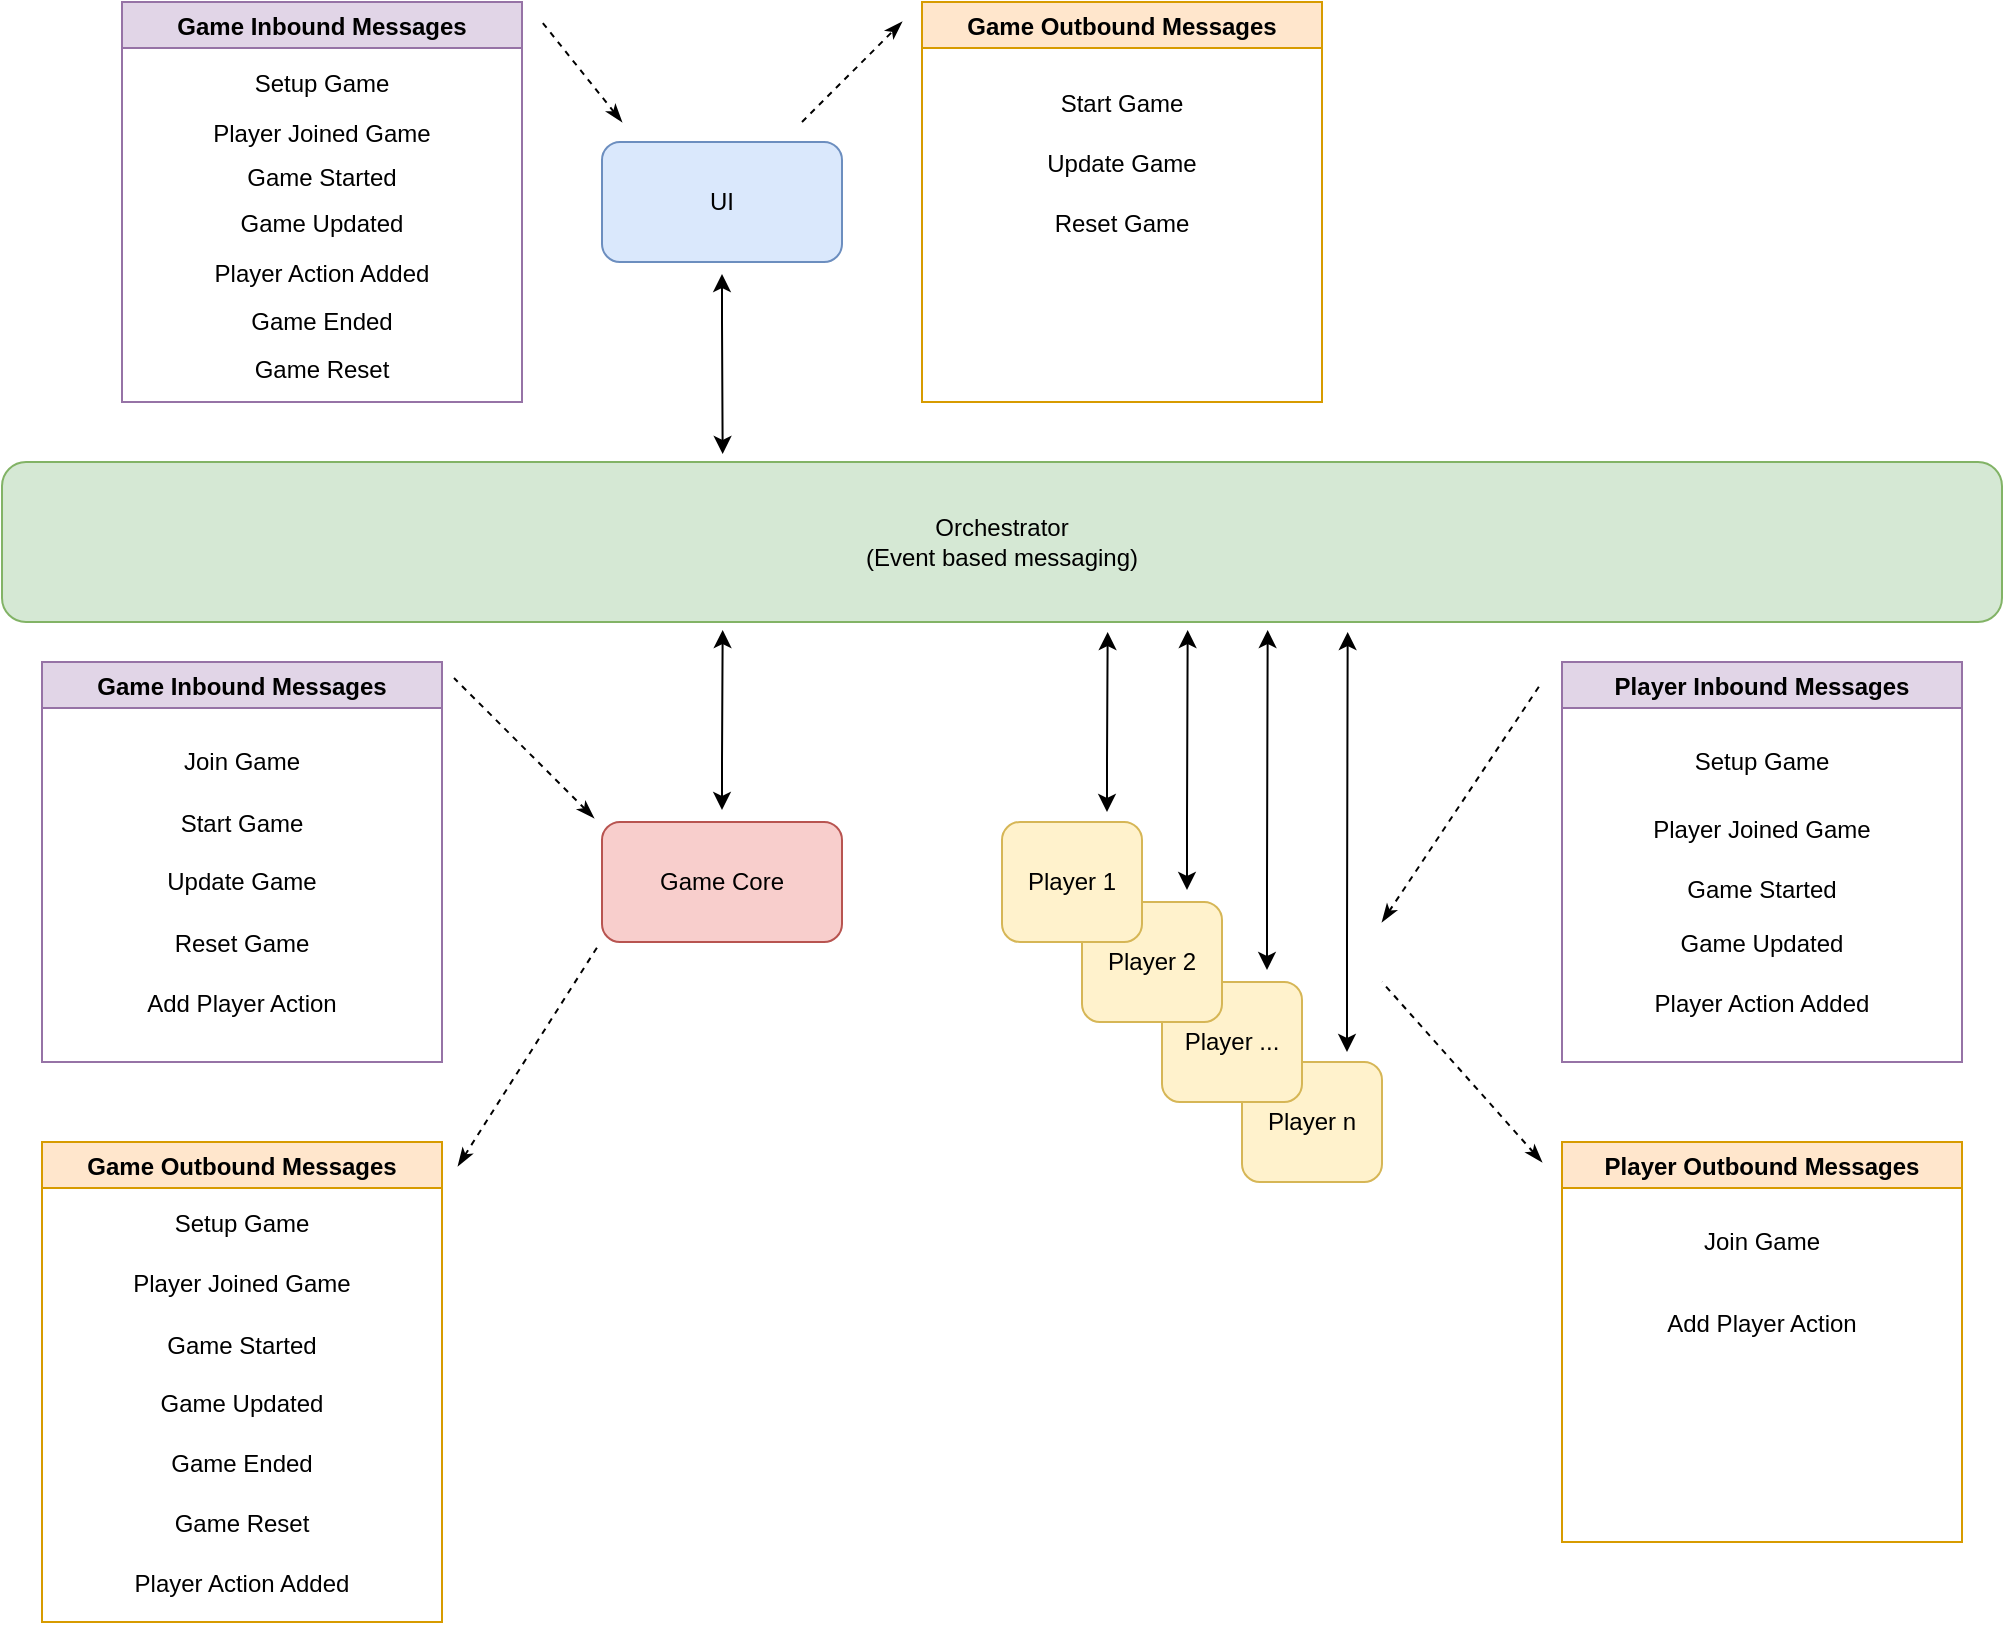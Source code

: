 <mxfile version="17.4.2" type="device"><diagram id="BkP5zgxD3hzYikFtXCt3" name="Page-1"><mxGraphModel dx="1718" dy="1021" grid="1" gridSize="10" guides="1" tooltips="1" connect="1" arrows="1" fold="1" page="1" pageScale="1" pageWidth="1169" pageHeight="827" math="0" shadow="0"><root><mxCell id="0"/><mxCell id="1" parent="0"/><mxCell id="Y79G6WToqOQfrYpOBdnC-1" value="Orchestrator&lt;br&gt;(Event based messaging)" style="rounded=1;whiteSpace=wrap;html=1;fillColor=#d5e8d4;strokeColor=#82b366;" vertex="1" parent="1"><mxGeometry x="20" y="230" width="1000" height="80" as="geometry"/></mxCell><mxCell id="Y79G6WToqOQfrYpOBdnC-18" style="edgeStyle=orthogonalEdgeStyle;rounded=0;orthogonalLoop=1;jettySize=auto;html=1;exitX=0.5;exitY=0;exitDx=0;exitDy=0;startArrow=classic;startFill=1;" edge="1" parent="1"><mxGeometry relative="1" as="geometry"><mxPoint x="380.333" y="314" as="targetPoint"/><mxPoint x="380" y="404" as="sourcePoint"/><Array as="points"><mxPoint x="380" y="380"/><mxPoint x="380" y="380"/></Array></mxGeometry></mxCell><mxCell id="Y79G6WToqOQfrYpOBdnC-2" value="Game Core" style="rounded=1;whiteSpace=wrap;html=1;fillColor=#f8cecc;strokeColor=#b85450;" vertex="1" parent="1"><mxGeometry x="320" y="410" width="120" height="60" as="geometry"/></mxCell><mxCell id="Y79G6WToqOQfrYpOBdnC-17" style="edgeStyle=orthogonalEdgeStyle;rounded=0;orthogonalLoop=1;jettySize=auto;html=1;exitX=0.75;exitY=0;exitDx=0;exitDy=0;startArrow=classic;startFill=1;" edge="1" parent="1"><mxGeometry relative="1" as="geometry"><mxPoint x="692.833" y="315" as="targetPoint"/><mxPoint x="692.5" y="525" as="sourcePoint"/><Array as="points"><mxPoint x="693" y="470"/><mxPoint x="693" y="470"/></Array></mxGeometry></mxCell><mxCell id="Y79G6WToqOQfrYpOBdnC-7" value="Player n" style="rounded=1;whiteSpace=wrap;html=1;fillColor=#fff2cc;strokeColor=#d6b656;" vertex="1" parent="1"><mxGeometry x="640" y="530" width="70" height="60" as="geometry"/></mxCell><mxCell id="Y79G6WToqOQfrYpOBdnC-16" style="edgeStyle=orthogonalEdgeStyle;rounded=0;orthogonalLoop=1;jettySize=auto;html=1;exitX=0.75;exitY=0;exitDx=0;exitDy=0;startArrow=classic;startFill=1;" edge="1" parent="1"><mxGeometry relative="1" as="geometry"><mxPoint x="652.833" y="314" as="targetPoint"/><mxPoint x="652.5" y="484" as="sourcePoint"/><Array as="points"><mxPoint x="653" y="440"/><mxPoint x="653" y="440"/></Array></mxGeometry></mxCell><mxCell id="Y79G6WToqOQfrYpOBdnC-8" value="Player ..." style="rounded=1;whiteSpace=wrap;html=1;fillColor=#fff2cc;strokeColor=#d6b656;" vertex="1" parent="1"><mxGeometry x="600" y="490" width="70" height="60" as="geometry"/></mxCell><mxCell id="Y79G6WToqOQfrYpOBdnC-14" style="edgeStyle=orthogonalEdgeStyle;rounded=0;orthogonalLoop=1;jettySize=auto;html=1;exitX=0.75;exitY=0;exitDx=0;exitDy=0;startArrow=classic;startFill=1;" edge="1" parent="1"><mxGeometry relative="1" as="geometry"><mxPoint x="612.833" y="314" as="targetPoint"/><mxPoint x="612.5" y="444" as="sourcePoint"/><Array as="points"><mxPoint x="613" y="410"/><mxPoint x="613" y="410"/></Array></mxGeometry></mxCell><mxCell id="Y79G6WToqOQfrYpOBdnC-6" value="Player 2" style="rounded=1;whiteSpace=wrap;html=1;fillColor=#fff2cc;strokeColor=#d6b656;" vertex="1" parent="1"><mxGeometry x="560" y="450" width="70" height="60" as="geometry"/></mxCell><mxCell id="Y79G6WToqOQfrYpOBdnC-15" style="edgeStyle=orthogonalEdgeStyle;rounded=0;orthogonalLoop=1;jettySize=auto;html=1;exitX=0.75;exitY=0;exitDx=0;exitDy=0;startArrow=classic;startFill=1;" edge="1" parent="1"><mxGeometry relative="1" as="geometry"><mxPoint x="572.833" y="315" as="targetPoint"/><mxPoint x="572.5" y="405" as="sourcePoint"/><Array as="points"><mxPoint x="573" y="380"/><mxPoint x="573" y="380"/></Array></mxGeometry></mxCell><mxCell id="Y79G6WToqOQfrYpOBdnC-3" value="Player 1" style="rounded=1;whiteSpace=wrap;html=1;fillColor=#fff2cc;strokeColor=#d6b656;" vertex="1" parent="1"><mxGeometry x="520" y="410" width="70" height="60" as="geometry"/></mxCell><mxCell id="Y79G6WToqOQfrYpOBdnC-20" style="edgeStyle=orthogonalEdgeStyle;rounded=0;orthogonalLoop=1;jettySize=auto;html=1;exitX=0.5;exitY=1;exitDx=0;exitDy=0;startArrow=classic;startFill=1;" edge="1" parent="1"><mxGeometry relative="1" as="geometry"><mxPoint x="380.333" y="226" as="targetPoint"/><mxPoint x="380" y="136" as="sourcePoint"/><Array as="points"><mxPoint x="380" y="160"/><mxPoint x="380" y="160"/></Array></mxGeometry></mxCell><mxCell id="Y79G6WToqOQfrYpOBdnC-19" value="UI" style="rounded=1;whiteSpace=wrap;html=1;fillColor=#dae8fc;strokeColor=#6c8ebf;" vertex="1" parent="1"><mxGeometry x="320" y="70" width="120" height="60" as="geometry"/></mxCell><mxCell id="Y79G6WToqOQfrYpOBdnC-23" value="Player Inbound Messages" style="swimlane;fillColor=#e1d5e7;strokeColor=#9673a6;" vertex="1" parent="1"><mxGeometry x="800" y="330" width="200" height="200" as="geometry"/></mxCell><mxCell id="Y79G6WToqOQfrYpOBdnC-24" value="Setup Game" style="text;html=1;strokeColor=none;fillColor=none;align=center;verticalAlign=middle;whiteSpace=wrap;rounded=0;" vertex="1" parent="Y79G6WToqOQfrYpOBdnC-23"><mxGeometry y="39" width="200" height="21" as="geometry"/></mxCell><mxCell id="Y79G6WToqOQfrYpOBdnC-25" value="Game Updated" style="text;html=1;strokeColor=none;fillColor=none;align=center;verticalAlign=middle;whiteSpace=wrap;rounded=0;" vertex="1" parent="Y79G6WToqOQfrYpOBdnC-23"><mxGeometry y="130" width="200" height="21" as="geometry"/></mxCell><mxCell id="Y79G6WToqOQfrYpOBdnC-40" value="Player Action Added" style="text;html=1;strokeColor=none;fillColor=none;align=center;verticalAlign=middle;whiteSpace=wrap;rounded=0;" vertex="1" parent="Y79G6WToqOQfrYpOBdnC-23"><mxGeometry y="160" width="200" height="21" as="geometry"/></mxCell><mxCell id="Y79G6WToqOQfrYpOBdnC-57" value="Player Joined Game" style="text;html=1;strokeColor=none;fillColor=none;align=center;verticalAlign=middle;whiteSpace=wrap;rounded=0;" vertex="1" parent="Y79G6WToqOQfrYpOBdnC-23"><mxGeometry y="73" width="200" height="21" as="geometry"/></mxCell><mxCell id="Y79G6WToqOQfrYpOBdnC-59" value="Game Started" style="text;html=1;strokeColor=none;fillColor=none;align=center;verticalAlign=middle;whiteSpace=wrap;rounded=0;" vertex="1" parent="Y79G6WToqOQfrYpOBdnC-23"><mxGeometry y="103" width="200" height="21" as="geometry"/></mxCell><mxCell id="Y79G6WToqOQfrYpOBdnC-26" value="Game Inbound Messages" style="swimlane;fillColor=#e1d5e7;strokeColor=#9673a6;" vertex="1" parent="1"><mxGeometry x="40" y="330" width="200" height="200" as="geometry"/></mxCell><mxCell id="Y79G6WToqOQfrYpOBdnC-27" value="Join Game" style="text;html=1;strokeColor=none;fillColor=none;align=center;verticalAlign=middle;whiteSpace=wrap;rounded=0;" vertex="1" parent="Y79G6WToqOQfrYpOBdnC-26"><mxGeometry y="39" width="200" height="21" as="geometry"/></mxCell><mxCell id="Y79G6WToqOQfrYpOBdnC-28" value="Start Game" style="text;html=1;strokeColor=none;fillColor=none;align=center;verticalAlign=middle;whiteSpace=wrap;rounded=0;" vertex="1" parent="Y79G6WToqOQfrYpOBdnC-26"><mxGeometry y="70" width="200" height="21" as="geometry"/></mxCell><mxCell id="Y79G6WToqOQfrYpOBdnC-29" value="Reset Game" style="text;html=1;strokeColor=none;fillColor=none;align=center;verticalAlign=middle;whiteSpace=wrap;rounded=0;" vertex="1" parent="Y79G6WToqOQfrYpOBdnC-26"><mxGeometry y="130" width="200" height="21" as="geometry"/></mxCell><mxCell id="Y79G6WToqOQfrYpOBdnC-30" value="Add Player Action" style="text;html=1;strokeColor=none;fillColor=none;align=center;verticalAlign=middle;whiteSpace=wrap;rounded=0;" vertex="1" parent="Y79G6WToqOQfrYpOBdnC-26"><mxGeometry y="160" width="200" height="21" as="geometry"/></mxCell><mxCell id="Y79G6WToqOQfrYpOBdnC-41" value="Update Game" style="text;html=1;strokeColor=none;fillColor=none;align=center;verticalAlign=middle;whiteSpace=wrap;rounded=0;" vertex="1" parent="Y79G6WToqOQfrYpOBdnC-26"><mxGeometry y="99" width="200" height="21" as="geometry"/></mxCell><mxCell id="Y79G6WToqOQfrYpOBdnC-31" value="Game Outbound Messages" style="swimlane;fillColor=#ffe6cc;strokeColor=#d79b00;" vertex="1" parent="1"><mxGeometry x="40" y="570" width="200" height="240" as="geometry"/></mxCell><mxCell id="Y79G6WToqOQfrYpOBdnC-32" value="Setup Game" style="text;html=1;strokeColor=none;fillColor=none;align=center;verticalAlign=middle;whiteSpace=wrap;rounded=0;" vertex="1" parent="Y79G6WToqOQfrYpOBdnC-31"><mxGeometry y="30" width="200" height="21" as="geometry"/></mxCell><mxCell id="Y79G6WToqOQfrYpOBdnC-33" value="Player Joined Game" style="text;html=1;strokeColor=none;fillColor=none;align=center;verticalAlign=middle;whiteSpace=wrap;rounded=0;" vertex="1" parent="Y79G6WToqOQfrYpOBdnC-31"><mxGeometry y="60" width="200" height="21" as="geometry"/></mxCell><mxCell id="Y79G6WToqOQfrYpOBdnC-34" value="Game Ended" style="text;html=1;strokeColor=none;fillColor=none;align=center;verticalAlign=middle;whiteSpace=wrap;rounded=0;" vertex="1" parent="Y79G6WToqOQfrYpOBdnC-31"><mxGeometry y="150" width="200" height="21" as="geometry"/></mxCell><mxCell id="Y79G6WToqOQfrYpOBdnC-35" value="Game Reset" style="text;html=1;strokeColor=none;fillColor=none;align=center;verticalAlign=middle;whiteSpace=wrap;rounded=0;" vertex="1" parent="Y79G6WToqOQfrYpOBdnC-31"><mxGeometry y="180" width="200" height="21" as="geometry"/></mxCell><mxCell id="Y79G6WToqOQfrYpOBdnC-36" value="Player Action Added" style="text;html=1;strokeColor=none;fillColor=none;align=center;verticalAlign=middle;whiteSpace=wrap;rounded=0;" vertex="1" parent="Y79G6WToqOQfrYpOBdnC-31"><mxGeometry y="210" width="200" height="21" as="geometry"/></mxCell><mxCell id="Y79G6WToqOQfrYpOBdnC-42" value="Game Updated" style="text;html=1;strokeColor=none;fillColor=none;align=center;verticalAlign=middle;whiteSpace=wrap;rounded=0;" vertex="1" parent="Y79G6WToqOQfrYpOBdnC-31"><mxGeometry y="120" width="200" height="21" as="geometry"/></mxCell><mxCell id="Y79G6WToqOQfrYpOBdnC-56" value="Game Started" style="text;html=1;strokeColor=none;fillColor=none;align=center;verticalAlign=middle;whiteSpace=wrap;rounded=0;" vertex="1" parent="Y79G6WToqOQfrYpOBdnC-31"><mxGeometry y="91" width="200" height="21" as="geometry"/></mxCell><mxCell id="Y79G6WToqOQfrYpOBdnC-37" value="Player Outbound Messages" style="swimlane;fillColor=#ffe6cc;strokeColor=#d79b00;" vertex="1" parent="1"><mxGeometry x="800" y="570" width="200" height="200" as="geometry"/></mxCell><mxCell id="Y79G6WToqOQfrYpOBdnC-38" value="Join Game" style="text;html=1;strokeColor=none;fillColor=none;align=center;verticalAlign=middle;whiteSpace=wrap;rounded=0;" vertex="1" parent="Y79G6WToqOQfrYpOBdnC-37"><mxGeometry y="39" width="200" height="21" as="geometry"/></mxCell><mxCell id="Y79G6WToqOQfrYpOBdnC-39" value="Add Player Action" style="text;html=1;strokeColor=none;fillColor=none;align=center;verticalAlign=middle;whiteSpace=wrap;rounded=0;" vertex="1" parent="Y79G6WToqOQfrYpOBdnC-37"><mxGeometry y="80" width="200" height="21" as="geometry"/></mxCell><mxCell id="Y79G6WToqOQfrYpOBdnC-43" value="Game Outbound Messages" style="swimlane;fillColor=#ffe6cc;strokeColor=#d79b00;" vertex="1" parent="1"><mxGeometry x="480" width="200" height="200" as="geometry"/></mxCell><mxCell id="Y79G6WToqOQfrYpOBdnC-45" value="Start Game" style="text;html=1;strokeColor=none;fillColor=none;align=center;verticalAlign=middle;whiteSpace=wrap;rounded=0;" vertex="1" parent="Y79G6WToqOQfrYpOBdnC-43"><mxGeometry y="40" width="200" height="21" as="geometry"/></mxCell><mxCell id="Y79G6WToqOQfrYpOBdnC-46" value="Reset Game" style="text;html=1;strokeColor=none;fillColor=none;align=center;verticalAlign=middle;whiteSpace=wrap;rounded=0;" vertex="1" parent="Y79G6WToqOQfrYpOBdnC-43"><mxGeometry y="100" width="200" height="21" as="geometry"/></mxCell><mxCell id="Y79G6WToqOQfrYpOBdnC-48" value="Update Game" style="text;html=1;strokeColor=none;fillColor=none;align=center;verticalAlign=middle;whiteSpace=wrap;rounded=0;" vertex="1" parent="Y79G6WToqOQfrYpOBdnC-43"><mxGeometry y="70" width="200" height="21" as="geometry"/></mxCell><mxCell id="Y79G6WToqOQfrYpOBdnC-49" value="Game Inbound Messages" style="swimlane;fillColor=#e1d5e7;strokeColor=#9673a6;" vertex="1" parent="1"><mxGeometry x="80" width="200" height="200" as="geometry"/></mxCell><mxCell id="Y79G6WToqOQfrYpOBdnC-50" value="Setup Game" style="text;html=1;strokeColor=none;fillColor=none;align=center;verticalAlign=middle;whiteSpace=wrap;rounded=0;" vertex="1" parent="Y79G6WToqOQfrYpOBdnC-49"><mxGeometry y="30" width="200" height="21" as="geometry"/></mxCell><mxCell id="Y79G6WToqOQfrYpOBdnC-51" value="Game Started" style="text;html=1;strokeColor=none;fillColor=none;align=center;verticalAlign=middle;whiteSpace=wrap;rounded=0;" vertex="1" parent="Y79G6WToqOQfrYpOBdnC-49"><mxGeometry y="77" width="200" height="21" as="geometry"/></mxCell><mxCell id="Y79G6WToqOQfrYpOBdnC-52" value="Game Ended" style="text;html=1;strokeColor=none;fillColor=none;align=center;verticalAlign=middle;whiteSpace=wrap;rounded=0;" vertex="1" parent="Y79G6WToqOQfrYpOBdnC-49"><mxGeometry y="149" width="200" height="21" as="geometry"/></mxCell><mxCell id="Y79G6WToqOQfrYpOBdnC-53" value="Game Reset" style="text;html=1;strokeColor=none;fillColor=none;align=center;verticalAlign=middle;whiteSpace=wrap;rounded=0;" vertex="1" parent="Y79G6WToqOQfrYpOBdnC-49"><mxGeometry y="173" width="200" height="21" as="geometry"/></mxCell><mxCell id="Y79G6WToqOQfrYpOBdnC-55" value="Game Updated" style="text;html=1;strokeColor=none;fillColor=none;align=center;verticalAlign=middle;whiteSpace=wrap;rounded=0;" vertex="1" parent="Y79G6WToqOQfrYpOBdnC-49"><mxGeometry y="100" width="200" height="21" as="geometry"/></mxCell><mxCell id="Y79G6WToqOQfrYpOBdnC-58" value="Player Joined Game" style="text;html=1;strokeColor=none;fillColor=none;align=center;verticalAlign=middle;whiteSpace=wrap;rounded=0;" vertex="1" parent="Y79G6WToqOQfrYpOBdnC-49"><mxGeometry y="55" width="200" height="21" as="geometry"/></mxCell><mxCell id="Y79G6WToqOQfrYpOBdnC-60" value="Player Action Added" style="text;html=1;strokeColor=none;fillColor=none;align=center;verticalAlign=middle;whiteSpace=wrap;rounded=0;" vertex="1" parent="Y79G6WToqOQfrYpOBdnC-49"><mxGeometry y="125" width="200" height="21" as="geometry"/></mxCell><mxCell id="Y79G6WToqOQfrYpOBdnC-69" value="" style="endArrow=none;dashed=1;html=1;rounded=0;exitX=0;exitY=0;exitDx=0;exitDy=0;endFill=0;startArrow=classicThin;startFill=1;" edge="1" parent="1"><mxGeometry width="50" height="50" relative="1" as="geometry"><mxPoint x="316" y="408" as="sourcePoint"/><mxPoint x="246" y="338" as="targetPoint"/></mxGeometry></mxCell><mxCell id="Y79G6WToqOQfrYpOBdnC-70" value="" style="endArrow=none;dashed=1;html=1;rounded=0;endFill=0;startArrow=classicThin;startFill=1;entryX=0;entryY=1;entryDx=0;entryDy=0;" edge="1" parent="1"><mxGeometry width="50" height="50" relative="1" as="geometry"><mxPoint x="248" y="582" as="sourcePoint"/><mxPoint x="318" y="472" as="targetPoint"/></mxGeometry></mxCell><mxCell id="Y79G6WToqOQfrYpOBdnC-71" value="" style="endArrow=none;dashed=1;html=1;rounded=0;endFill=0;startArrow=classicThin;startFill=1;" edge="1" parent="1"><mxGeometry width="50" height="50" relative="1" as="geometry"><mxPoint x="330" y="60" as="sourcePoint"/><mxPoint x="290.0" y="10" as="targetPoint"/></mxGeometry></mxCell><mxCell id="Y79G6WToqOQfrYpOBdnC-72" value="" style="endArrow=classicThin;dashed=1;html=1;rounded=0;endFill=1;startArrow=none;startFill=0;" edge="1" parent="1"><mxGeometry width="50" height="50" relative="1" as="geometry"><mxPoint x="420" y="60" as="sourcePoint"/><mxPoint x="470" y="10" as="targetPoint"/></mxGeometry></mxCell><mxCell id="Y79G6WToqOQfrYpOBdnC-73" value="" style="endArrow=none;dashed=1;html=1;rounded=0;endFill=0;startArrow=classicThin;startFill=1;" edge="1" parent="1"><mxGeometry width="50" height="50" relative="1" as="geometry"><mxPoint x="790" y="580" as="sourcePoint"/><mxPoint x="710" y="490" as="targetPoint"/></mxGeometry></mxCell><mxCell id="Y79G6WToqOQfrYpOBdnC-74" value="" style="endArrow=none;dashed=1;html=1;rounded=0;endFill=0;startArrow=classicThin;startFill=1;" edge="1" parent="1"><mxGeometry width="50" height="50" relative="1" as="geometry"><mxPoint x="710" y="460" as="sourcePoint"/><mxPoint x="790" y="340" as="targetPoint"/></mxGeometry></mxCell></root></mxGraphModel></diagram></mxfile>